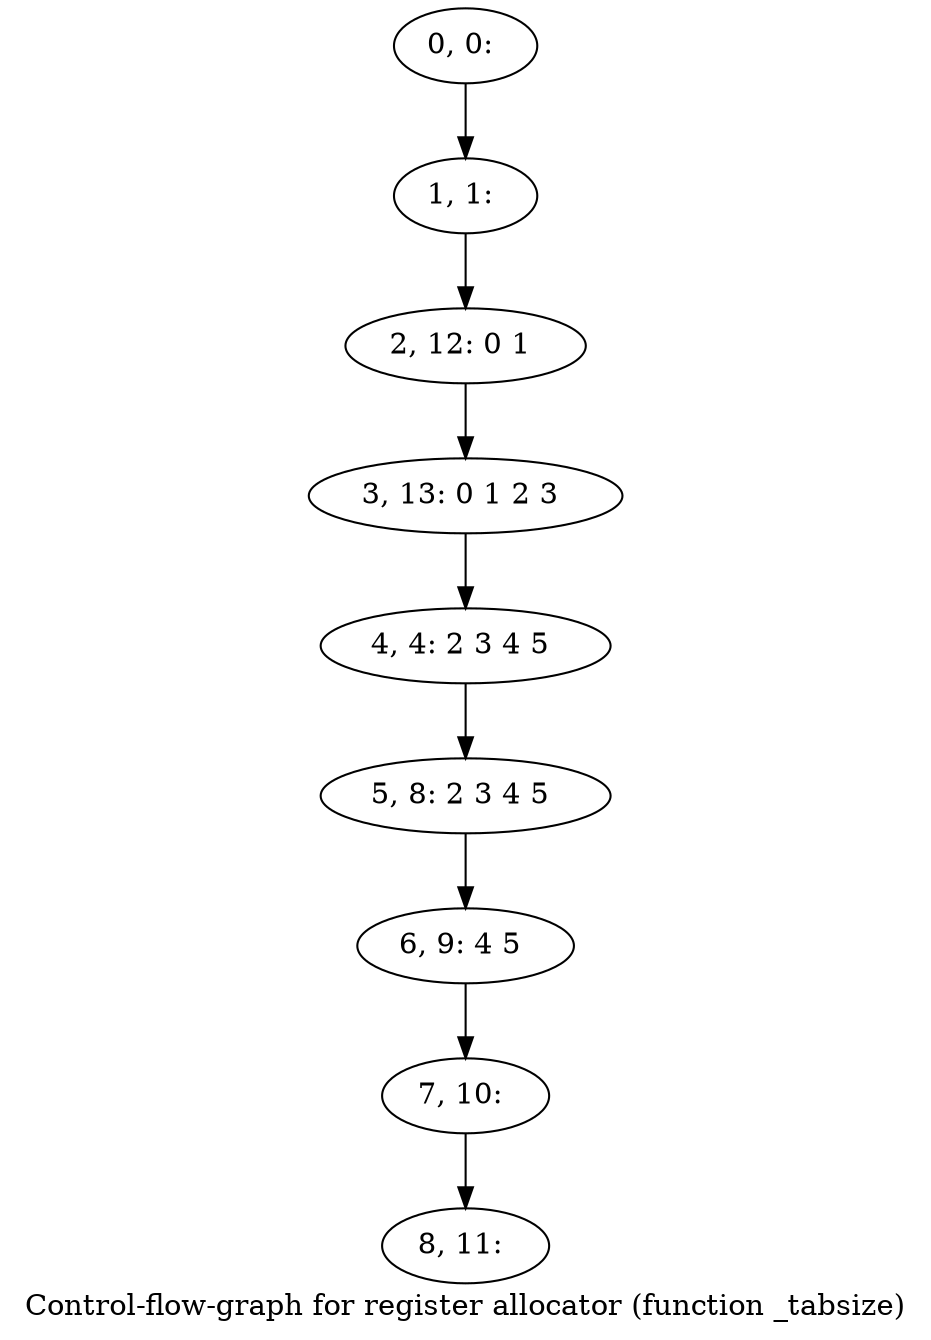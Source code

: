 digraph G {
graph [label="Control-flow-graph for register allocator (function _tabsize)"]
0[label="0, 0: "];
1[label="1, 1: "];
2[label="2, 12: 0 1 "];
3[label="3, 13: 0 1 2 3 "];
4[label="4, 4: 2 3 4 5 "];
5[label="5, 8: 2 3 4 5 "];
6[label="6, 9: 4 5 "];
7[label="7, 10: "];
8[label="8, 11: "];
0->1 ;
1->2 ;
2->3 ;
3->4 ;
4->5 ;
5->6 ;
6->7 ;
7->8 ;
}

